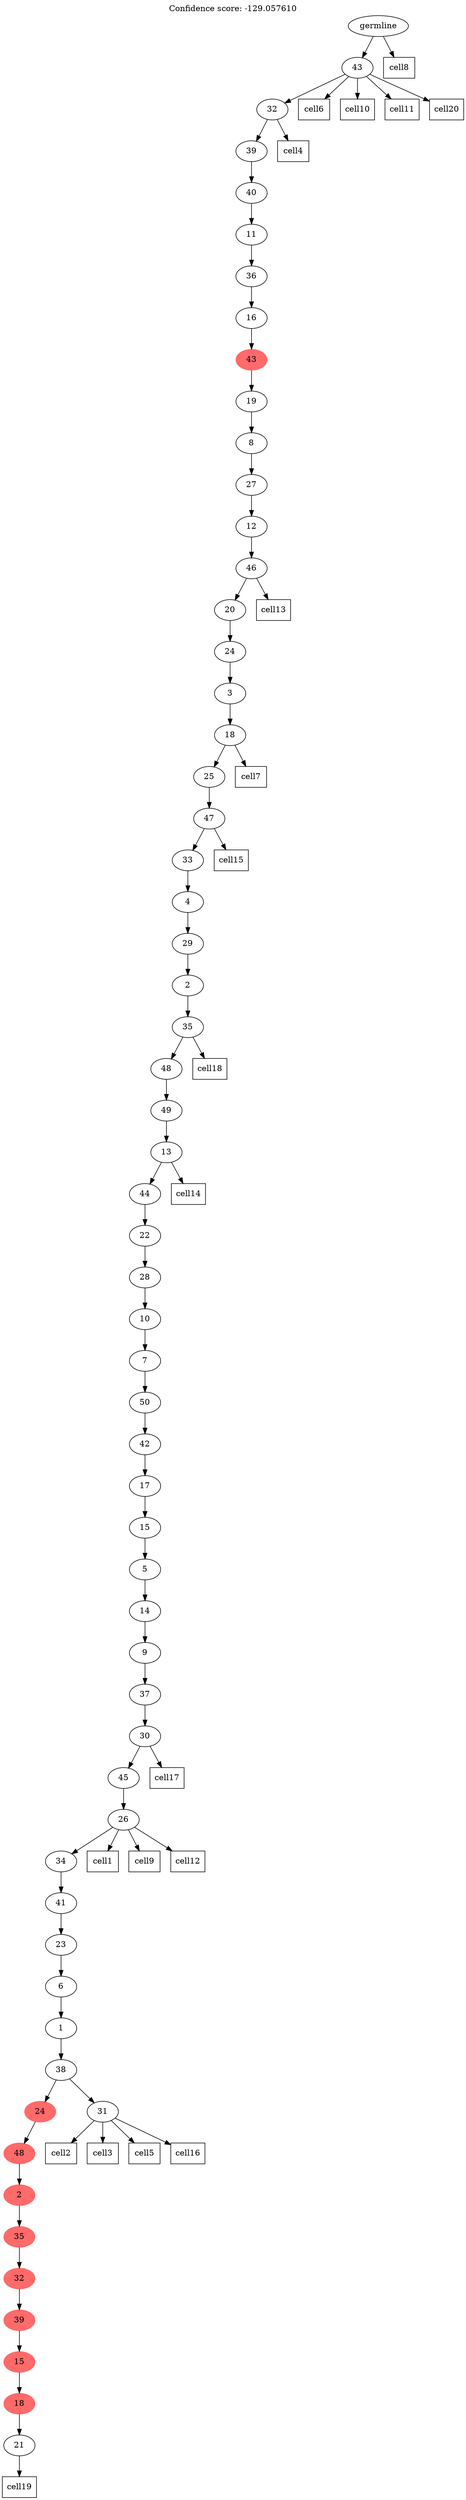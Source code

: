 digraph g {
	"58" -> "59";
	"59" [label="21"];
	"57" -> "58";
	"58" [color=indianred1, style=filled, label="18"];
	"56" -> "57";
	"57" [color=indianred1, style=filled, label="15"];
	"55" -> "56";
	"56" [color=indianred1, style=filled, label="39"];
	"54" -> "55";
	"55" [color=indianred1, style=filled, label="32"];
	"53" -> "54";
	"54" [color=indianred1, style=filled, label="35"];
	"52" -> "53";
	"53" [color=indianred1, style=filled, label="2"];
	"51" -> "52";
	"52" [color=indianred1, style=filled, label="48"];
	"49" -> "50";
	"50" [label="31"];
	"49" -> "51";
	"51" [color=indianred1, style=filled, label="24"];
	"48" -> "49";
	"49" [label="38"];
	"47" -> "48";
	"48" [label="1"];
	"46" -> "47";
	"47" [label="6"];
	"45" -> "46";
	"46" [label="23"];
	"44" -> "45";
	"45" [label="41"];
	"43" -> "44";
	"44" [label="34"];
	"42" -> "43";
	"43" [label="26"];
	"41" -> "42";
	"42" [label="45"];
	"40" -> "41";
	"41" [label="30"];
	"39" -> "40";
	"40" [label="37"];
	"38" -> "39";
	"39" [label="9"];
	"37" -> "38";
	"38" [label="14"];
	"36" -> "37";
	"37" [label="5"];
	"35" -> "36";
	"36" [label="15"];
	"34" -> "35";
	"35" [label="17"];
	"33" -> "34";
	"34" [label="42"];
	"32" -> "33";
	"33" [label="50"];
	"31" -> "32";
	"32" [label="7"];
	"30" -> "31";
	"31" [label="10"];
	"29" -> "30";
	"30" [label="28"];
	"28" -> "29";
	"29" [label="22"];
	"27" -> "28";
	"28" [label="44"];
	"26" -> "27";
	"27" [label="13"];
	"25" -> "26";
	"26" [label="49"];
	"24" -> "25";
	"25" [label="48"];
	"23" -> "24";
	"24" [label="35"];
	"22" -> "23";
	"23" [label="2"];
	"21" -> "22";
	"22" [label="29"];
	"20" -> "21";
	"21" [label="4"];
	"19" -> "20";
	"20" [label="33"];
	"18" -> "19";
	"19" [label="47"];
	"17" -> "18";
	"18" [label="25"];
	"16" -> "17";
	"17" [label="18"];
	"15" -> "16";
	"16" [label="3"];
	"14" -> "15";
	"15" [label="24"];
	"13" -> "14";
	"14" [label="20"];
	"12" -> "13";
	"13" [label="46"];
	"11" -> "12";
	"12" [label="12"];
	"10" -> "11";
	"11" [label="27"];
	"9" -> "10";
	"10" [label="8"];
	"8" -> "9";
	"9" [label="19"];
	"7" -> "8";
	"8" [color=indianred1, style=filled, label="43"];
	"6" -> "7";
	"7" [label="16"];
	"5" -> "6";
	"6" [label="36"];
	"4" -> "5";
	"5" [label="11"];
	"3" -> "4";
	"4" [label="40"];
	"2" -> "3";
	"3" [label="39"];
	"1" -> "2";
	"2" [label="32"];
	"0" -> "1";
	"1" [label="43"];
	"0" [label="germline"];
	"43" -> "cell1";
	"cell1" [shape=box];
	"50" -> "cell2";
	"cell2" [shape=box];
	"50" -> "cell3";
	"cell3" [shape=box];
	"2" -> "cell4";
	"cell4" [shape=box];
	"50" -> "cell5";
	"cell5" [shape=box];
	"1" -> "cell6";
	"cell6" [shape=box];
	"17" -> "cell7";
	"cell7" [shape=box];
	"0" -> "cell8";
	"cell8" [shape=box];
	"43" -> "cell9";
	"cell9" [shape=box];
	"1" -> "cell10";
	"cell10" [shape=box];
	"1" -> "cell11";
	"cell11" [shape=box];
	"43" -> "cell12";
	"cell12" [shape=box];
	"13" -> "cell13";
	"cell13" [shape=box];
	"27" -> "cell14";
	"cell14" [shape=box];
	"19" -> "cell15";
	"cell15" [shape=box];
	"50" -> "cell16";
	"cell16" [shape=box];
	"41" -> "cell17";
	"cell17" [shape=box];
	"24" -> "cell18";
	"cell18" [shape=box];
	"59" -> "cell19";
	"cell19" [shape=box];
	"1" -> "cell20";
	"cell20" [shape=box];
	labelloc="t";
	label="Confidence score: -129.057610";
}
